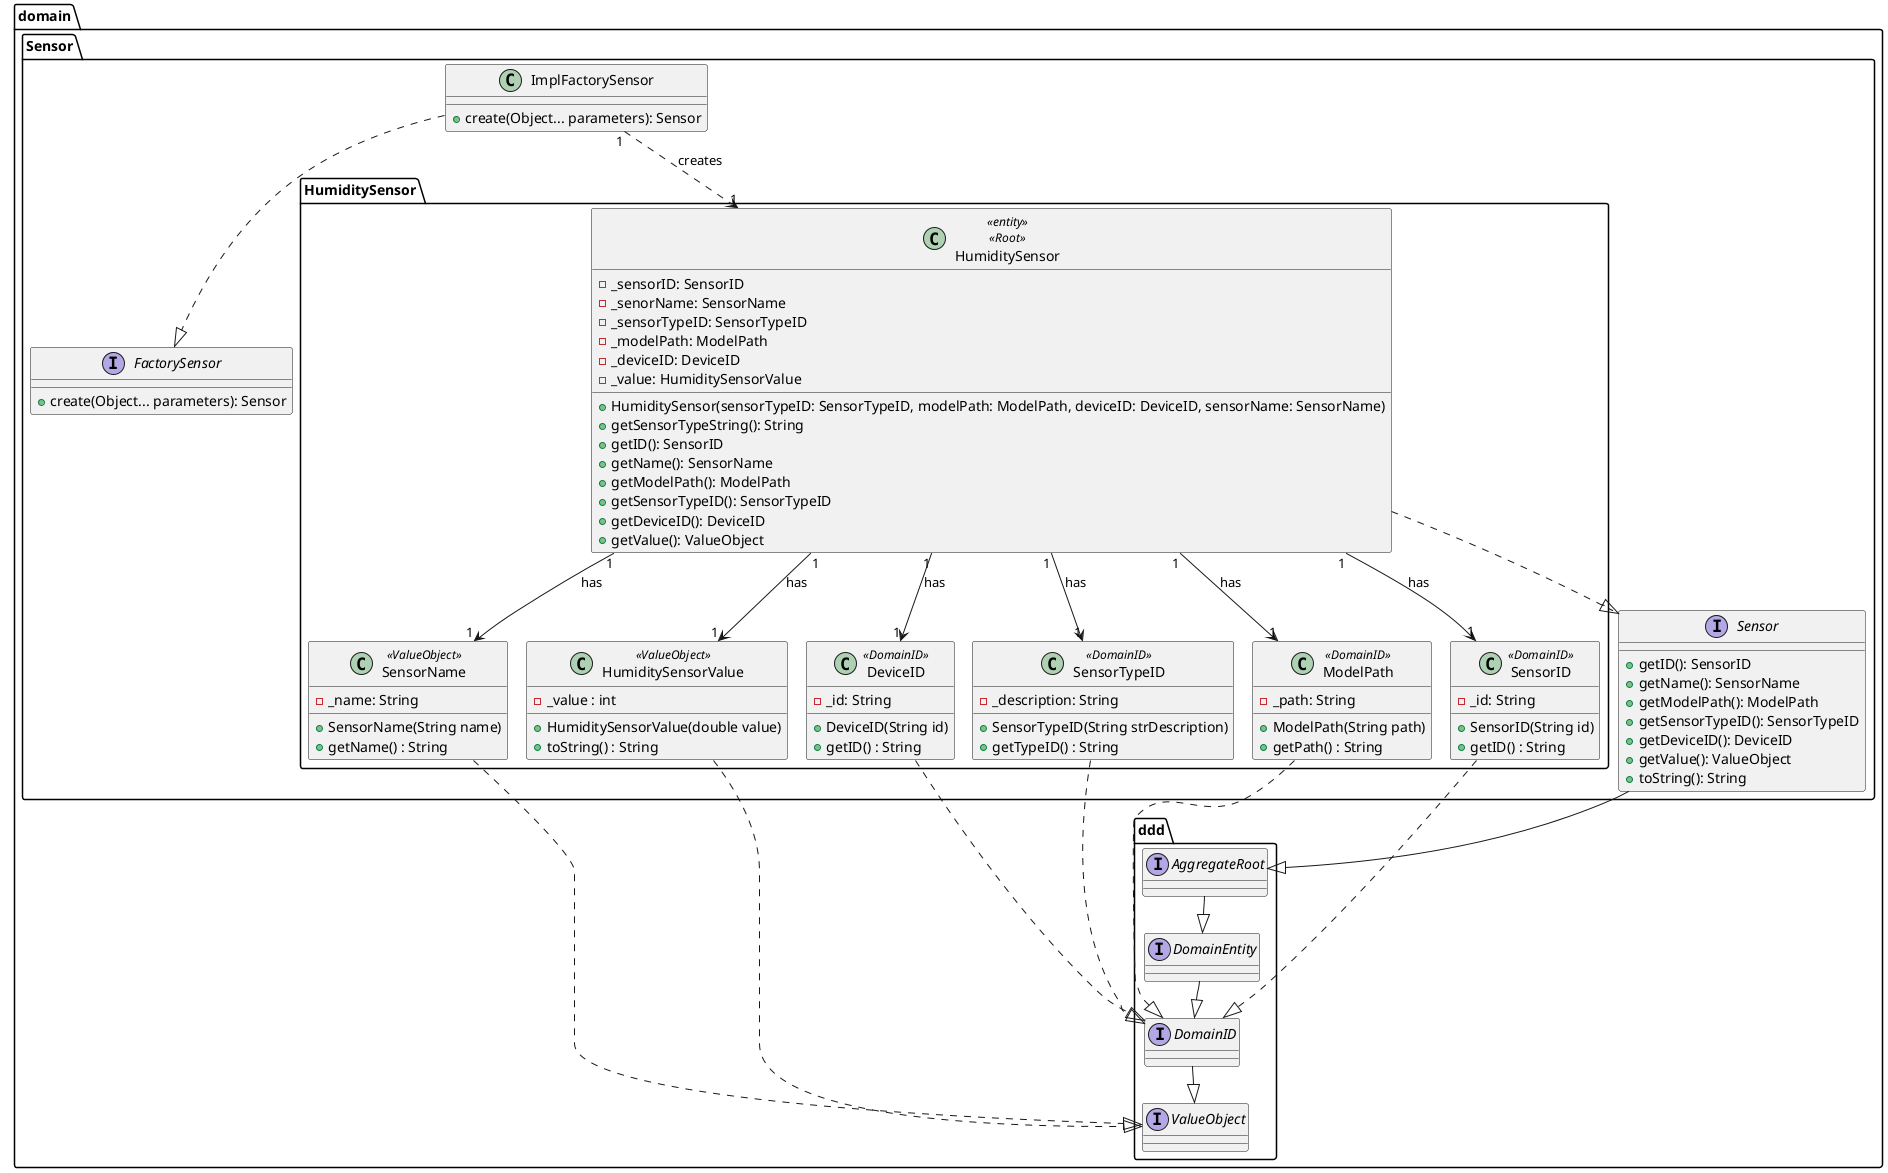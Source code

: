 @startuml
!pragma layout smetana

package domain.Sensor {
    interface FactorySensor {
        + create(Object... parameters): Sensor
    }

    class ImplFactorySensor {
        + create(Object... parameters): Sensor
    }

    interface Sensor {
            + getID(): SensorID
            + getName(): SensorName
            + getModelPath(): ModelPath
            + getSensorTypeID(): SensorTypeID
            + getDeviceID(): DeviceID
            + getValue(): ValueObject
            + toString(): String
    }
 }

package domain.Sensor.HumiditySensor {

    class domain.Sensor.HumiditySensor.HumiditySensor <<entity>><<Root>>{
        - _sensorID: SensorID
        - _senorName: SensorName
        - _sensorTypeID: SensorTypeID
        - _modelPath: ModelPath
        - _deviceID: DeviceID
        - _value: HumiditySensorValue
        + HumiditySensor(sensorTypeID: SensorTypeID, modelPath: ModelPath, deviceID: DeviceID, sensorName: SensorName)
        + getSensorTypeString(): String
        + getID(): SensorID
        + getName(): SensorName
        + getModelPath(): ModelPath
        + getSensorTypeID(): SensorTypeID
        + getDeviceID(): DeviceID
        + getValue(): ValueObject
    }

    class SensorName <<ValueObject>>{
            - _name: String
            + SensorName(String name)
            + getName() : String
    }

    class SensorID <<DomainID>>{
            - _id: String
            + SensorID(String id)
            + getID() : String
    }

    class HumiditySensorValue <<ValueObject>>{
            - _value : int
            + HumiditySensorValue(double value)
            + toString() : String
    }

     class SensorTypeID <<DomainID>>{
                    - _description: String
                    + SensorTypeID(String strDescription)
                    + getTypeID() : String
        }

        class ModelPath <<DomainID>>{
                    - _path: String
                    + ModelPath(String path)
                    + getPath() : String
        }

        class DeviceID <<DomainID>>{
                    - _id: String
                    + DeviceID(String id)
                    + getID() : String
        }
}


package domain.ddd {

  interface DomainEntity {
  }

  interface DomainID {
  }

  interface AggregateRoot {
  }

  interface ValueObject {
  }
}

ImplFactorySensor ..|> FactorySensor
ImplFactorySensor "1" ..> "1" domain.Sensor.HumiditySensor.HumiditySensor : creates

domain.Sensor.HumiditySensor.HumiditySensor ..|> domain.Sensor.Sensor
domain.Sensor.HumiditySensor.HumiditySensor "1" --> "1" domain.Sensor.HumiditySensor.HumiditySensorValue : has
domain.Sensor.HumiditySensor.HumiditySensor "1" -->  "1" SensorTypeID : has
domain.Sensor.HumiditySensor.HumiditySensor "1" -->  "1" ModelPath : has
domain.Sensor.HumiditySensor.HumiditySensor "1" -->  "1" SensorName : has
domain.Sensor.HumiditySensor.HumiditySensor "1" -->  "1" SensorID : has
domain.Sensor.HumiditySensor.HumiditySensor "1" -->  "1" DeviceID : has

domain.Sensor.HumiditySensor.HumiditySensorValue ..|> domain.ddd.ValueObject
domain.Sensor.HumiditySensor.SensorName ..|> domain.ddd.ValueObject

DomainEntity --|> DomainID
AggregateRoot --|> DomainEntity
DomainID --|> ValueObject

domain.Sensor.Sensor --|> domain.ddd.AggregateRoot

SensorTypeID ..|> domain.ddd.DomainID
SensorID ..|> domain.ddd.DomainID
ModelPath ..|> domain.ddd.DomainID
DeviceID ..|> domain.ddd.DomainID

@enduml
